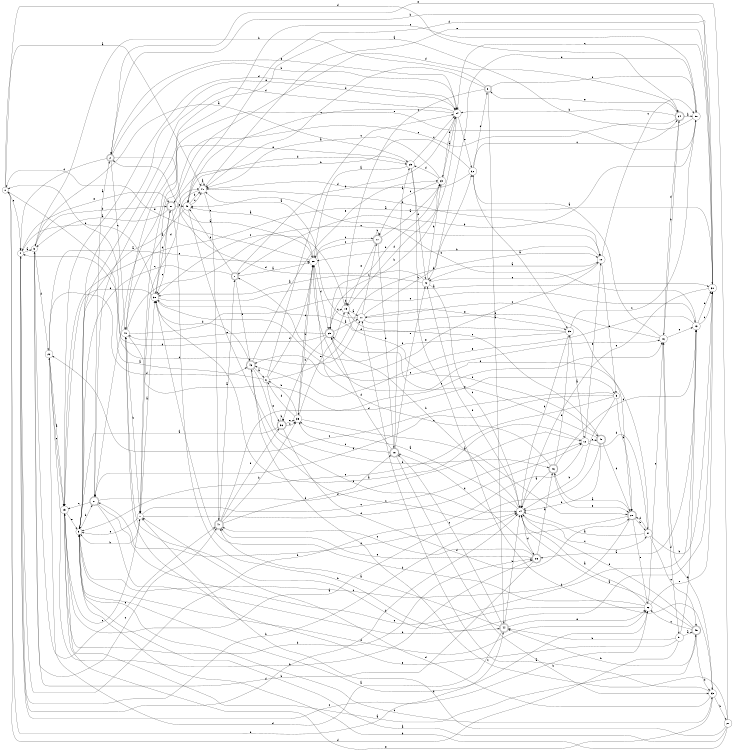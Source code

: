 digraph n43_5 {
__start0 [label="" shape="none"];

rankdir=LR;
size="8,5";

s0 [style="filled", color="black", fillcolor="white" shape="circle", label="0"];
s1 [style="rounded,filled", color="black", fillcolor="white" shape="doublecircle", label="1"];
s2 [style="rounded,filled", color="black", fillcolor="white" shape="doublecircle", label="2"];
s3 [style="filled", color="black", fillcolor="white" shape="circle", label="3"];
s4 [style="filled", color="black", fillcolor="white" shape="circle", label="4"];
s5 [style="filled", color="black", fillcolor="white" shape="circle", label="5"];
s6 [style="filled", color="black", fillcolor="white" shape="circle", label="6"];
s7 [style="filled", color="black", fillcolor="white" shape="circle", label="7"];
s8 [style="rounded,filled", color="black", fillcolor="white" shape="doublecircle", label="8"];
s9 [style="filled", color="black", fillcolor="white" shape="circle", label="9"];
s10 [style="filled", color="black", fillcolor="white" shape="circle", label="10"];
s11 [style="filled", color="black", fillcolor="white" shape="circle", label="11"];
s12 [style="filled", color="black", fillcolor="white" shape="circle", label="12"];
s13 [style="filled", color="black", fillcolor="white" shape="circle", label="13"];
s14 [style="filled", color="black", fillcolor="white" shape="circle", label="14"];
s15 [style="filled", color="black", fillcolor="white" shape="circle", label="15"];
s16 [style="filled", color="black", fillcolor="white" shape="circle", label="16"];
s17 [style="rounded,filled", color="black", fillcolor="white" shape="doublecircle", label="17"];
s18 [style="rounded,filled", color="black", fillcolor="white" shape="doublecircle", label="18"];
s19 [style="filled", color="black", fillcolor="white" shape="circle", label="19"];
s20 [style="rounded,filled", color="black", fillcolor="white" shape="doublecircle", label="20"];
s21 [style="rounded,filled", color="black", fillcolor="white" shape="doublecircle", label="21"];
s22 [style="filled", color="black", fillcolor="white" shape="circle", label="22"];
s23 [style="filled", color="black", fillcolor="white" shape="circle", label="23"];
s24 [style="filled", color="black", fillcolor="white" shape="circle", label="24"];
s25 [style="filled", color="black", fillcolor="white" shape="circle", label="25"];
s26 [style="rounded,filled", color="black", fillcolor="white" shape="doublecircle", label="26"];
s27 [style="filled", color="black", fillcolor="white" shape="circle", label="27"];
s28 [style="filled", color="black", fillcolor="white" shape="circle", label="28"];
s29 [style="rounded,filled", color="black", fillcolor="white" shape="doublecircle", label="29"];
s30 [style="filled", color="black", fillcolor="white" shape="circle", label="30"];
s31 [style="rounded,filled", color="black", fillcolor="white" shape="doublecircle", label="31"];
s32 [style="filled", color="black", fillcolor="white" shape="circle", label="32"];
s33 [style="filled", color="black", fillcolor="white" shape="circle", label="33"];
s34 [style="rounded,filled", color="black", fillcolor="white" shape="doublecircle", label="34"];
s35 [style="filled", color="black", fillcolor="white" shape="circle", label="35"];
s36 [style="rounded,filled", color="black", fillcolor="white" shape="doublecircle", label="36"];
s37 [style="filled", color="black", fillcolor="white" shape="circle", label="37"];
s38 [style="filled", color="black", fillcolor="white" shape="circle", label="38"];
s39 [style="filled", color="black", fillcolor="white" shape="circle", label="39"];
s40 [style="filled", color="black", fillcolor="white" shape="circle", label="40"];
s41 [style="filled", color="black", fillcolor="white" shape="circle", label="41"];
s42 [style="filled", color="black", fillcolor="white" shape="circle", label="42"];
s43 [style="rounded,filled", color="black", fillcolor="white" shape="doublecircle", label="43"];
s44 [style="rounded,filled", color="black", fillcolor="white" shape="doublecircle", label="44"];
s45 [style="rounded,filled", color="black", fillcolor="white" shape="doublecircle", label="45"];
s46 [style="rounded,filled", color="black", fillcolor="white" shape="doublecircle", label="46"];
s47 [style="rounded,filled", color="black", fillcolor="white" shape="doublecircle", label="47"];
s48 [style="rounded,filled", color="black", fillcolor="white" shape="doublecircle", label="48"];
s49 [style="filled", color="black", fillcolor="white" shape="circle", label="49"];
s50 [style="filled", color="black", fillcolor="white" shape="circle", label="50"];
s51 [style="filled", color="black", fillcolor="white" shape="circle", label="51"];
s52 [style="filled", color="black", fillcolor="white" shape="circle", label="52"];
s0 -> s41 [label="a"];
s0 -> s44 [label="b"];
s0 -> s11 [label="c"];
s0 -> s34 [label="d"];
s0 -> s4 [label="e"];
s1 -> s28 [label="a"];
s1 -> s24 [label="b"];
s1 -> s3 [label="c"];
s1 -> s49 [label="d"];
s1 -> s43 [label="e"];
s2 -> s28 [label="a"];
s2 -> s24 [label="b"];
s2 -> s40 [label="c"];
s2 -> s4 [label="d"];
s2 -> s24 [label="e"];
s3 -> s52 [label="a"];
s3 -> s21 [label="b"];
s3 -> s33 [label="c"];
s3 -> s52 [label="d"];
s3 -> s24 [label="e"];
s4 -> s5 [label="a"];
s4 -> s14 [label="b"];
s4 -> s52 [label="c"];
s4 -> s14 [label="d"];
s4 -> s31 [label="e"];
s5 -> s25 [label="a"];
s5 -> s31 [label="b"];
s5 -> s47 [label="c"];
s5 -> s22 [label="d"];
s5 -> s47 [label="e"];
s6 -> s4 [label="a"];
s6 -> s10 [label="b"];
s6 -> s24 [label="c"];
s6 -> s28 [label="d"];
s6 -> s36 [label="e"];
s7 -> s38 [label="a"];
s7 -> s3 [label="b"];
s7 -> s12 [label="c"];
s7 -> s12 [label="d"];
s7 -> s3 [label="e"];
s8 -> s44 [label="a"];
s8 -> s5 [label="b"];
s8 -> s19 [label="c"];
s8 -> s41 [label="d"];
s8 -> s50 [label="e"];
s9 -> s20 [label="a"];
s9 -> s14 [label="b"];
s9 -> s22 [label="c"];
s9 -> s21 [label="d"];
s9 -> s3 [label="e"];
s10 -> s42 [label="a"];
s10 -> s28 [label="b"];
s10 -> s50 [label="c"];
s10 -> s9 [label="d"];
s10 -> s43 [label="e"];
s11 -> s41 [label="a"];
s11 -> s32 [label="b"];
s11 -> s17 [label="c"];
s11 -> s20 [label="d"];
s11 -> s39 [label="e"];
s12 -> s38 [label="a"];
s12 -> s4 [label="b"];
s12 -> s48 [label="c"];
s12 -> s37 [label="d"];
s12 -> s10 [label="e"];
s13 -> s26 [label="a"];
s13 -> s49 [label="b"];
s13 -> s30 [label="c"];
s13 -> s30 [label="d"];
s13 -> s43 [label="e"];
s14 -> s35 [label="a"];
s14 -> s29 [label="b"];
s14 -> s37 [label="c"];
s14 -> s26 [label="d"];
s14 -> s42 [label="e"];
s15 -> s45 [label="a"];
s15 -> s26 [label="b"];
s15 -> s7 [label="c"];
s15 -> s24 [label="d"];
s15 -> s3 [label="e"];
s16 -> s32 [label="a"];
s16 -> s34 [label="b"];
s16 -> s11 [label="c"];
s16 -> s51 [label="d"];
s16 -> s13 [label="e"];
s17 -> s23 [label="a"];
s17 -> s17 [label="b"];
s17 -> s28 [label="c"];
s17 -> s18 [label="d"];
s17 -> s19 [label="e"];
s18 -> s25 [label="a"];
s18 -> s33 [label="b"];
s18 -> s35 [label="c"];
s18 -> s29 [label="d"];
s18 -> s42 [label="e"];
s19 -> s11 [label="a"];
s19 -> s19 [label="b"];
s19 -> s38 [label="c"];
s19 -> s23 [label="d"];
s19 -> s48 [label="e"];
s20 -> s46 [label="a"];
s20 -> s37 [label="b"];
s20 -> s3 [label="c"];
s20 -> s21 [label="d"];
s20 -> s52 [label="e"];
s21 -> s2 [label="a"];
s21 -> s30 [label="b"];
s21 -> s15 [label="c"];
s21 -> s12 [label="d"];
s21 -> s13 [label="e"];
s22 -> s15 [label="a"];
s22 -> s26 [label="b"];
s22 -> s15 [label="c"];
s22 -> s43 [label="d"];
s22 -> s28 [label="e"];
s23 -> s41 [label="a"];
s23 -> s29 [label="b"];
s23 -> s17 [label="c"];
s23 -> s25 [label="d"];
s23 -> s24 [label="e"];
s24 -> s23 [label="a"];
s24 -> s29 [label="b"];
s24 -> s49 [label="c"];
s24 -> s3 [label="d"];
s24 -> s32 [label="e"];
s25 -> s28 [label="a"];
s25 -> s33 [label="b"];
s25 -> s24 [label="c"];
s25 -> s42 [label="d"];
s25 -> s7 [label="e"];
s26 -> s46 [label="a"];
s26 -> s5 [label="b"];
s26 -> s47 [label="c"];
s26 -> s18 [label="d"];
s26 -> s47 [label="e"];
s27 -> s3 [label="a"];
s27 -> s3 [label="b"];
s27 -> s43 [label="c"];
s27 -> s7 [label="d"];
s27 -> s2 [label="e"];
s28 -> s49 [label="a"];
s28 -> s35 [label="b"];
s28 -> s17 [label="c"];
s28 -> s29 [label="d"];
s28 -> s0 [label="e"];
s29 -> s11 [label="a"];
s29 -> s36 [label="b"];
s29 -> s19 [label="c"];
s29 -> s0 [label="d"];
s29 -> s40 [label="e"];
s30 -> s15 [label="a"];
s30 -> s2 [label="b"];
s30 -> s24 [label="c"];
s30 -> s49 [label="d"];
s30 -> s14 [label="e"];
s31 -> s5 [label="a"];
s31 -> s44 [label="b"];
s31 -> s38 [label="c"];
s31 -> s34 [label="d"];
s31 -> s49 [label="e"];
s32 -> s39 [label="a"];
s32 -> s31 [label="b"];
s32 -> s34 [label="c"];
s32 -> s41 [label="d"];
s32 -> s8 [label="e"];
s33 -> s11 [label="a"];
s33 -> s27 [label="b"];
s33 -> s16 [label="c"];
s33 -> s7 [label="d"];
s33 -> s15 [label="e"];
s34 -> s50 [label="a"];
s34 -> s24 [label="b"];
s34 -> s38 [label="c"];
s34 -> s16 [label="d"];
s34 -> s8 [label="e"];
s35 -> s20 [label="a"];
s35 -> s6 [label="b"];
s35 -> s28 [label="c"];
s35 -> s6 [label="d"];
s35 -> s19 [label="e"];
s36 -> s3 [label="a"];
s36 -> s36 [label="b"];
s36 -> s35 [label="c"];
s36 -> s20 [label="d"];
s36 -> s35 [label="e"];
s37 -> s14 [label="a"];
s37 -> s30 [label="b"];
s37 -> s45 [label="c"];
s37 -> s20 [label="d"];
s37 -> s28 [label="e"];
s38 -> s30 [label="a"];
s38 -> s4 [label="b"];
s38 -> s16 [label="c"];
s38 -> s31 [label="d"];
s38 -> s15 [label="e"];
s39 -> s12 [label="a"];
s39 -> s14 [label="b"];
s39 -> s50 [label="c"];
s39 -> s38 [label="d"];
s39 -> s1 [label="e"];
s40 -> s41 [label="a"];
s40 -> s7 [label="b"];
s40 -> s10 [label="c"];
s40 -> s9 [label="d"];
s40 -> s13 [label="e"];
s41 -> s41 [label="a"];
s41 -> s10 [label="b"];
s41 -> s47 [label="c"];
s41 -> s7 [label="d"];
s41 -> s30 [label="e"];
s42 -> s38 [label="a"];
s42 -> s23 [label="b"];
s42 -> s14 [label="c"];
s42 -> s2 [label="d"];
s42 -> s10 [label="e"];
s43 -> s6 [label="a"];
s43 -> s46 [label="b"];
s43 -> s14 [label="c"];
s43 -> s38 [label="d"];
s43 -> s23 [label="e"];
s44 -> s47 [label="a"];
s44 -> s14 [label="b"];
s44 -> s18 [label="c"];
s44 -> s22 [label="d"];
s44 -> s52 [label="e"];
s45 -> s14 [label="a"];
s45 -> s44 [label="b"];
s45 -> s52 [label="c"];
s45 -> s33 [label="d"];
s45 -> s14 [label="e"];
s46 -> s14 [label="a"];
s46 -> s39 [label="b"];
s46 -> s28 [label="c"];
s46 -> s13 [label="d"];
s46 -> s20 [label="e"];
s47 -> s1 [label="a"];
s47 -> s35 [label="b"];
s47 -> s16 [label="c"];
s47 -> s18 [label="d"];
s47 -> s36 [label="e"];
s48 -> s15 [label="a"];
s48 -> s14 [label="b"];
s48 -> s19 [label="c"];
s48 -> s20 [label="d"];
s48 -> s29 [label="e"];
s49 -> s3 [label="a"];
s49 -> s41 [label="b"];
s49 -> s41 [label="c"];
s49 -> s25 [label="d"];
s49 -> s14 [label="e"];
s50 -> s21 [label="a"];
s50 -> s1 [label="b"];
s50 -> s40 [label="c"];
s50 -> s42 [label="d"];
s50 -> s21 [label="e"];
s51 -> s45 [label="a"];
s51 -> s44 [label="b"];
s51 -> s13 [label="c"];
s51 -> s0 [label="d"];
s51 -> s40 [label="e"];
s52 -> s14 [label="a"];
s52 -> s38 [label="b"];
s52 -> s16 [label="c"];
s52 -> s40 [label="d"];
s52 -> s30 [label="e"];

}